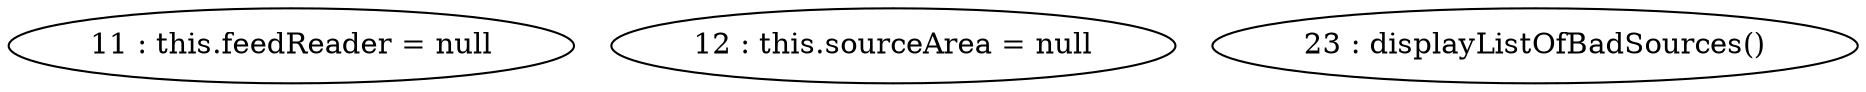 digraph G {
"11 : this.feedReader = null"
"12 : this.sourceArea = null"
"23 : displayListOfBadSources()"
}